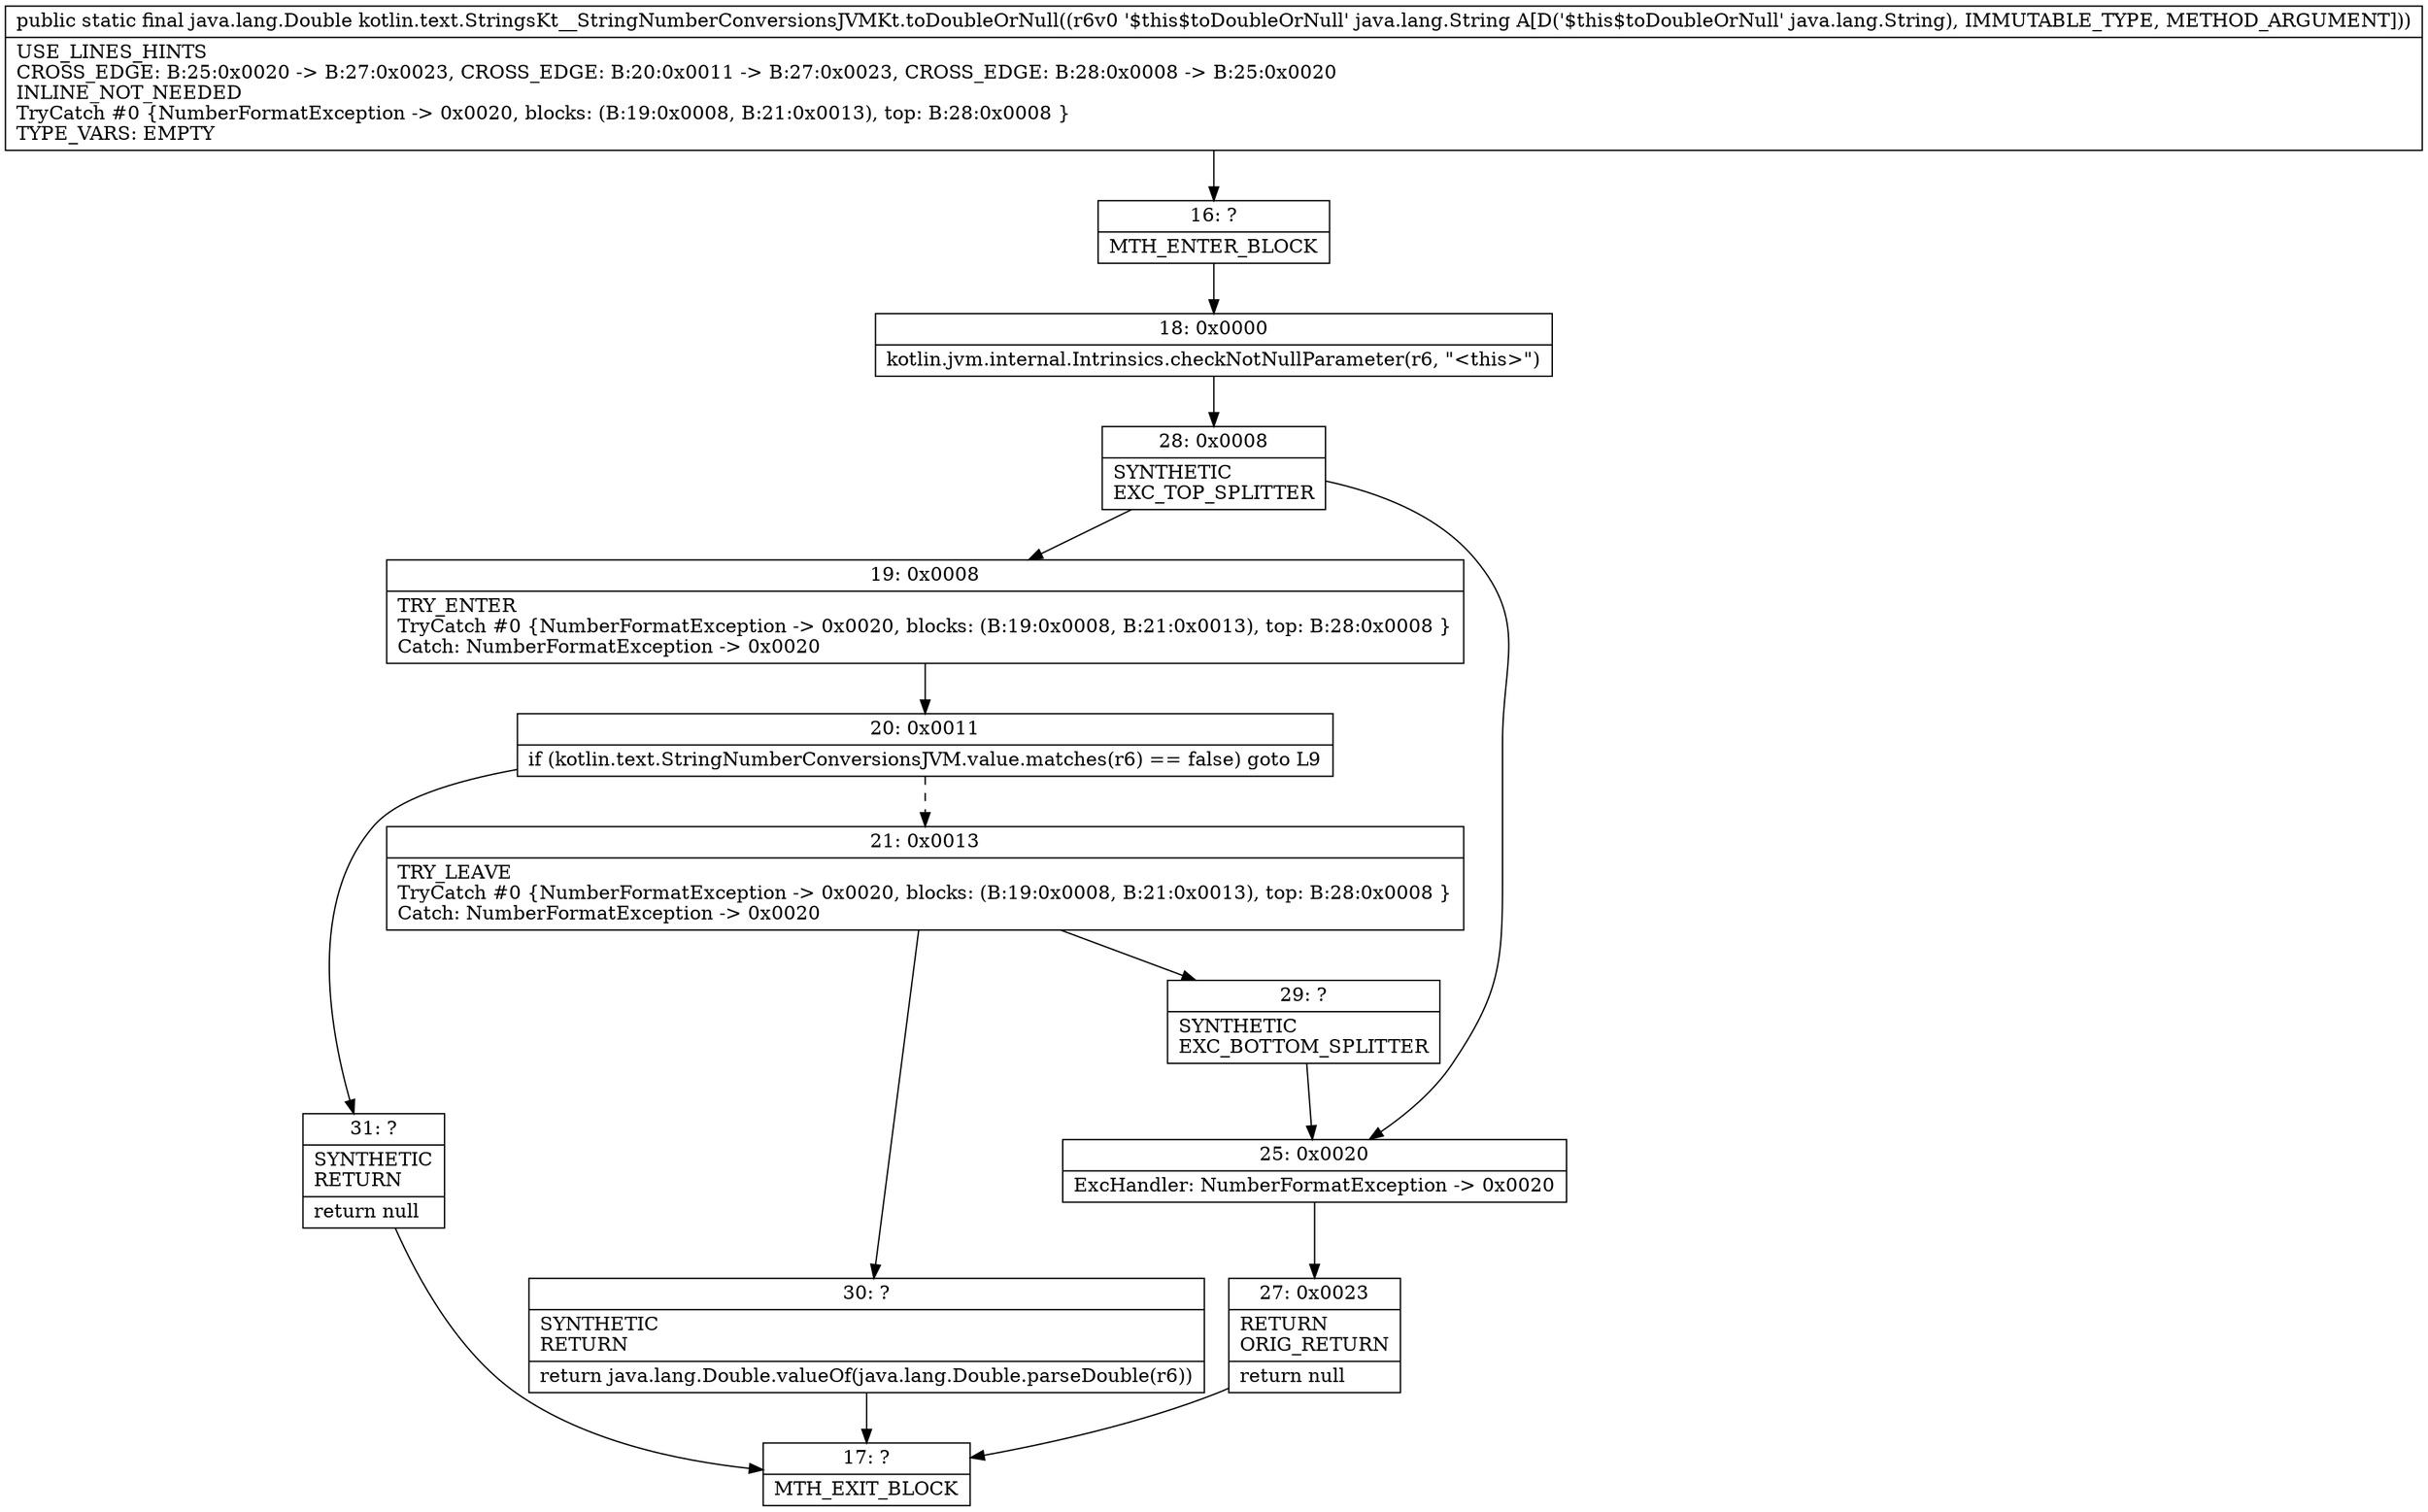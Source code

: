 digraph "CFG forkotlin.text.StringsKt__StringNumberConversionsJVMKt.toDoubleOrNull(Ljava\/lang\/String;)Ljava\/lang\/Double;" {
Node_16 [shape=record,label="{16\:\ ?|MTH_ENTER_BLOCK\l}"];
Node_18 [shape=record,label="{18\:\ 0x0000|kotlin.jvm.internal.Intrinsics.checkNotNullParameter(r6, \"\<this\>\")\l}"];
Node_28 [shape=record,label="{28\:\ 0x0008|SYNTHETIC\lEXC_TOP_SPLITTER\l}"];
Node_19 [shape=record,label="{19\:\ 0x0008|TRY_ENTER\lTryCatch #0 \{NumberFormatException \-\> 0x0020, blocks: (B:19:0x0008, B:21:0x0013), top: B:28:0x0008 \}\lCatch: NumberFormatException \-\> 0x0020\l}"];
Node_20 [shape=record,label="{20\:\ 0x0011|if (kotlin.text.StringNumberConversionsJVM.value.matches(r6) == false) goto L9\l}"];
Node_21 [shape=record,label="{21\:\ 0x0013|TRY_LEAVE\lTryCatch #0 \{NumberFormatException \-\> 0x0020, blocks: (B:19:0x0008, B:21:0x0013), top: B:28:0x0008 \}\lCatch: NumberFormatException \-\> 0x0020\l}"];
Node_29 [shape=record,label="{29\:\ ?|SYNTHETIC\lEXC_BOTTOM_SPLITTER\l}"];
Node_30 [shape=record,label="{30\:\ ?|SYNTHETIC\lRETURN\l|return java.lang.Double.valueOf(java.lang.Double.parseDouble(r6))\l}"];
Node_17 [shape=record,label="{17\:\ ?|MTH_EXIT_BLOCK\l}"];
Node_31 [shape=record,label="{31\:\ ?|SYNTHETIC\lRETURN\l|return null\l}"];
Node_25 [shape=record,label="{25\:\ 0x0020|ExcHandler: NumberFormatException \-\> 0x0020\l}"];
Node_27 [shape=record,label="{27\:\ 0x0023|RETURN\lORIG_RETURN\l|return null\l}"];
MethodNode[shape=record,label="{public static final java.lang.Double kotlin.text.StringsKt__StringNumberConversionsJVMKt.toDoubleOrNull((r6v0 '$this$toDoubleOrNull' java.lang.String A[D('$this$toDoubleOrNull' java.lang.String), IMMUTABLE_TYPE, METHOD_ARGUMENT]))  | USE_LINES_HINTS\lCROSS_EDGE: B:25:0x0020 \-\> B:27:0x0023, CROSS_EDGE: B:20:0x0011 \-\> B:27:0x0023, CROSS_EDGE: B:28:0x0008 \-\> B:25:0x0020\lINLINE_NOT_NEEDED\lTryCatch #0 \{NumberFormatException \-\> 0x0020, blocks: (B:19:0x0008, B:21:0x0013), top: B:28:0x0008 \}\lTYPE_VARS: EMPTY\l}"];
MethodNode -> Node_16;Node_16 -> Node_18;
Node_18 -> Node_28;
Node_28 -> Node_19;
Node_28 -> Node_25;
Node_19 -> Node_20;
Node_20 -> Node_21[style=dashed];
Node_20 -> Node_31;
Node_21 -> Node_29;
Node_21 -> Node_30;
Node_29 -> Node_25;
Node_30 -> Node_17;
Node_31 -> Node_17;
Node_25 -> Node_27;
Node_27 -> Node_17;
}

